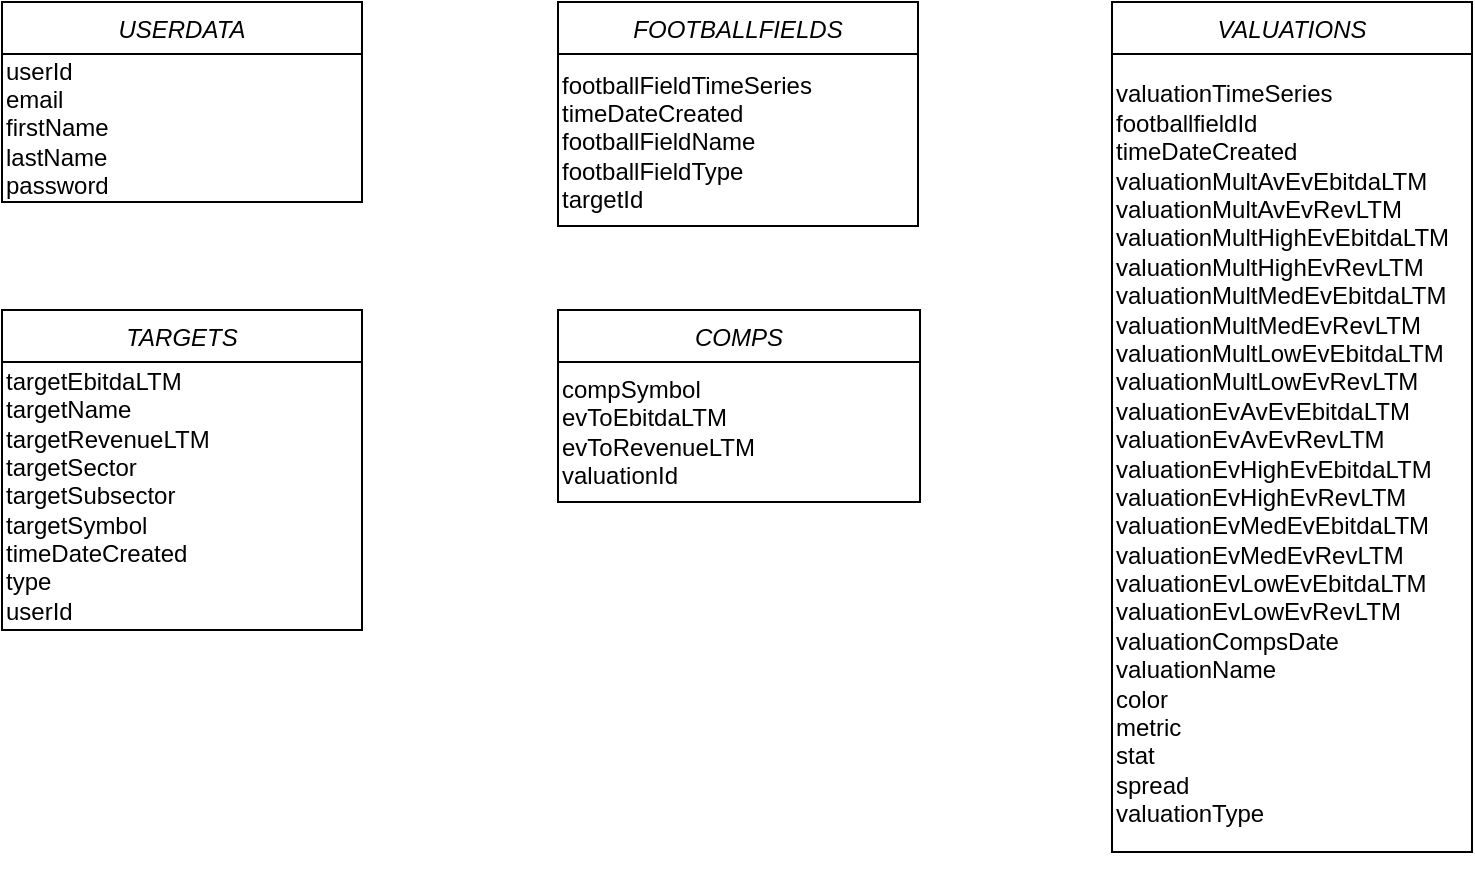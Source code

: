 <mxfile version="21.3.5" type="device" pages="2">
  <diagram id="C5RBs43oDa-KdzZeNtuy" name="Page-1">
    <mxGraphModel dx="794" dy="430" grid="0" gridSize="10" guides="1" tooltips="1" connect="1" arrows="1" fold="1" page="1" pageScale="1" pageWidth="827" pageHeight="1169" math="0" shadow="0">
      <root>
        <mxCell id="WIyWlLk6GJQsqaUBKTNV-0" />
        <mxCell id="WIyWlLk6GJQsqaUBKTNV-1" parent="WIyWlLk6GJQsqaUBKTNV-0" />
        <mxCell id="zkfFHV4jXpPFQw0GAbJ--0" value="USERDATA" style="swimlane;fontStyle=2;align=center;verticalAlign=top;childLayout=stackLayout;horizontal=1;startSize=26;horizontalStack=0;resizeParent=1;resizeLast=0;collapsible=1;marginBottom=0;rounded=0;shadow=0;strokeWidth=1;" parent="WIyWlLk6GJQsqaUBKTNV-1" vertex="1">
          <mxGeometry x="72" y="36" width="180" height="100" as="geometry">
            <mxRectangle x="80" y="40" width="160" height="26" as="alternateBounds" />
          </mxGeometry>
        </mxCell>
        <mxCell id="fAS_cCgl-SuV0zaBuzUX-10" value="userId&lt;br&gt;&lt;div style=&quot;font-weight: bold;&quot;&gt;&lt;span style=&quot;background-color: initial; font-weight: normal;&quot;&gt;email&lt;/span&gt;&lt;/div&gt;firstName&lt;br&gt;lastName&lt;br&gt;password" style="text;strokeColor=none;align=left;fillColor=none;html=1;verticalAlign=middle;whiteSpace=wrap;rounded=0;" parent="zkfFHV4jXpPFQw0GAbJ--0" vertex="1">
          <mxGeometry y="26" width="180" height="74" as="geometry" />
        </mxCell>
        <mxCell id="zkfFHV4jXpPFQw0GAbJ--13" value="TARGETS" style="swimlane;fontStyle=2;align=center;verticalAlign=top;childLayout=stackLayout;horizontal=1;startSize=26;horizontalStack=0;resizeParent=1;resizeLast=0;collapsible=1;marginBottom=0;rounded=0;shadow=0;strokeWidth=1;" parent="WIyWlLk6GJQsqaUBKTNV-1" vertex="1">
          <mxGeometry x="72" y="190" width="180" height="160" as="geometry">
            <mxRectangle x="340" y="380" width="170" height="26" as="alternateBounds" />
          </mxGeometry>
        </mxCell>
        <mxCell id="1Y8H2mdCFGrl70yU5CJG-13" value="&lt;span style=&quot;font-size: 12px;&quot;&gt;&lt;font color=&quot;#000000&quot;&gt;targetEbitdaLTM&lt;br&gt;targetName&lt;br&gt;targetRevenueLTM&lt;br&gt;targetSector&lt;br&gt;targetSubsector&lt;br&gt;targetSymbol&lt;br&gt;timeDateCreated&lt;br&gt;type&lt;br&gt;userId&lt;/font&gt;&lt;br style=&quot;font-size: 12px;&quot;&gt;&lt;/span&gt;" style="text;strokeColor=none;align=left;fillColor=none;html=1;verticalAlign=middle;whiteSpace=wrap;rounded=0;fontSize=12;fontFamily=Helvetica;fontColor=#3333FF;" parent="zkfFHV4jXpPFQw0GAbJ--13" vertex="1">
          <mxGeometry y="26" width="180" height="134" as="geometry" />
        </mxCell>
        <mxCell id="zkfFHV4jXpPFQw0GAbJ--17" value="FOOTBALLFIELDS" style="swimlane;fontStyle=2;align=center;verticalAlign=top;childLayout=stackLayout;horizontal=1;startSize=26;horizontalStack=0;resizeParent=1;resizeLast=0;collapsible=1;marginBottom=0;rounded=0;shadow=0;strokeWidth=1;" parent="WIyWlLk6GJQsqaUBKTNV-1" vertex="1">
          <mxGeometry x="350" y="36" width="180" height="112" as="geometry">
            <mxRectangle x="550" y="140" width="160" height="26" as="alternateBounds" />
          </mxGeometry>
        </mxCell>
        <mxCell id="fAS_cCgl-SuV0zaBuzUX-2" value="VALUATIONS" style="swimlane;fontStyle=2;align=center;verticalAlign=top;childLayout=stackLayout;horizontal=1;startSize=26;horizontalStack=0;resizeParent=1;resizeLast=0;collapsible=1;marginBottom=0;rounded=0;shadow=0;strokeWidth=1;" parent="WIyWlLk6GJQsqaUBKTNV-1" vertex="1">
          <mxGeometry x="627" y="36" width="180" height="425" as="geometry">
            <mxRectangle x="340" y="380" width="170" height="26" as="alternateBounds" />
          </mxGeometry>
        </mxCell>
        <mxCell id="1Y8H2mdCFGrl70yU5CJG-15" style="edgeStyle=orthogonalEdgeStyle;rounded=0;orthogonalLoop=1;jettySize=auto;html=1;exitX=0.5;exitY=1;exitDx=0;exitDy=0;strokeColor=#CC6600;" parent="fAS_cCgl-SuV0zaBuzUX-2" source="fAS_cCgl-SuV0zaBuzUX-16" target="fAS_cCgl-SuV0zaBuzUX-16" edge="1">
          <mxGeometry relative="1" as="geometry" />
        </mxCell>
        <mxCell id="fAS_cCgl-SuV0zaBuzUX-16" value="valuationTimeSeries&lt;br&gt;footballfieldId&lt;br&gt;timeDateCreated&lt;br&gt;valuationMultAvEvEbitdaLTM&lt;br&gt;valuationMultAvEvRevLTM&lt;br&gt;valuationMultHighEvEbitdaLTM&lt;br&gt;valuationMultHighEvRevLTM&lt;br&gt;valuationMultMedEvEbitdaLTM&lt;br&gt;valuationMultMedEvRevLTM&lt;br&gt;valuationMultLowEvEbitdaLTM&lt;br&gt;valuationMultLowEvRevLTM&lt;br&gt;valuationEvAvEvEbitdaLTM&lt;br style=&quot;border-color: var(--border-color);&quot;&gt;valuationEvAvEvRevLTM&lt;br style=&quot;border-color: var(--border-color);&quot;&gt;valuationEvHighEvEbitdaLTM&lt;br style=&quot;border-color: var(--border-color);&quot;&gt;valuationEvHighEvRevLTM&lt;br style=&quot;border-color: var(--border-color);&quot;&gt;valuationEvMedEvEbitdaLTM&lt;br style=&quot;border-color: var(--border-color);&quot;&gt;valuationEvMedEvRevLTM&lt;br style=&quot;border-color: var(--border-color);&quot;&gt;valuationEvLowEvEbitdaLTM&lt;br style=&quot;border-color: var(--border-color);&quot;&gt;valuationEvLowEvRevLTM&lt;br&gt;valuationCompsDate&lt;br&gt;valuationName&lt;br&gt;color&lt;br&gt;metric&lt;br&gt;stat&lt;br&gt;spread&lt;br&gt;valuationType" style="text;strokeColor=none;align=left;fillColor=none;html=1;verticalAlign=middle;whiteSpace=wrap;rounded=0;" parent="fAS_cCgl-SuV0zaBuzUX-2" vertex="1">
          <mxGeometry y="26" width="180" height="399" as="geometry" />
        </mxCell>
        <mxCell id="fAS_cCgl-SuV0zaBuzUX-5" value="COMPS" style="swimlane;fontStyle=2;align=center;verticalAlign=top;childLayout=stackLayout;horizontal=1;startSize=26;horizontalStack=0;resizeParent=1;resizeLast=0;collapsible=1;marginBottom=0;rounded=0;shadow=0;strokeWidth=1;" parent="WIyWlLk6GJQsqaUBKTNV-1" vertex="1">
          <mxGeometry x="350" y="190" width="181" height="96" as="geometry">
            <mxRectangle x="340" y="380" width="170" height="26" as="alternateBounds" />
          </mxGeometry>
        </mxCell>
        <mxCell id="fAS_cCgl-SuV0zaBuzUX-19" value="compSymbol&lt;br&gt;evToEbitdaLTM&lt;br&gt;evToRevenueLTM&lt;br&gt;&lt;div style=&quot;&quot;&gt;&lt;span style=&quot;background-color: initial;&quot;&gt;valuationId&lt;/span&gt;&lt;/div&gt;" style="text;strokeColor=none;align=left;fillColor=none;html=1;verticalAlign=middle;whiteSpace=wrap;rounded=0;" parent="fAS_cCgl-SuV0zaBuzUX-5" vertex="1">
          <mxGeometry y="26" width="181" height="70" as="geometry" />
        </mxCell>
        <mxCell id="AIt2yqLNo-Egyz4HGUOV-0" style="edgeStyle=orthogonalEdgeStyle;rounded=0;orthogonalLoop=1;jettySize=auto;html=1;exitX=0.5;exitY=1;exitDx=0;exitDy=0;" parent="fAS_cCgl-SuV0zaBuzUX-5" source="fAS_cCgl-SuV0zaBuzUX-19" target="fAS_cCgl-SuV0zaBuzUX-19" edge="1">
          <mxGeometry relative="1" as="geometry" />
        </mxCell>
        <mxCell id="1Y8H2mdCFGrl70yU5CJG-0" value="footballFieldTimeSeries&lt;br&gt;timeDateCreated&lt;br&gt;footballFieldName&lt;br&gt;footballFieldType&lt;br&gt;&lt;span style=&quot;background-color: initial;&quot;&gt;targetId&lt;/span&gt;" style="text;strokeColor=none;align=left;fillColor=none;html=1;verticalAlign=middle;whiteSpace=wrap;rounded=0;" parent="WIyWlLk6GJQsqaUBKTNV-1" vertex="1">
          <mxGeometry x="350" y="70" width="180" height="72" as="geometry" />
        </mxCell>
        <mxCell id="1Y8H2mdCFGrl70yU5CJG-2" style="edgeStyle=orthogonalEdgeStyle;rounded=0;orthogonalLoop=1;jettySize=auto;html=1;exitX=0.5;exitY=1;exitDx=0;exitDy=0;" parent="WIyWlLk6GJQsqaUBKTNV-1" source="1Y8H2mdCFGrl70yU5CJG-0" target="1Y8H2mdCFGrl70yU5CJG-0" edge="1">
          <mxGeometry relative="1" as="geometry" />
        </mxCell>
      </root>
    </mxGraphModel>
  </diagram>
  <diagram id="LU6JiDI9EXKPR_Y9gghu" name="Página-2">
    <mxGraphModel grid="1" page="1" gridSize="10" guides="1" tooltips="1" connect="1" arrows="1" fold="1" pageScale="1" pageWidth="827" pageHeight="1169" math="0" shadow="0">
      <root>
        <mxCell id="0" />
        <mxCell id="1" parent="0" />
      </root>
    </mxGraphModel>
  </diagram>
</mxfile>
